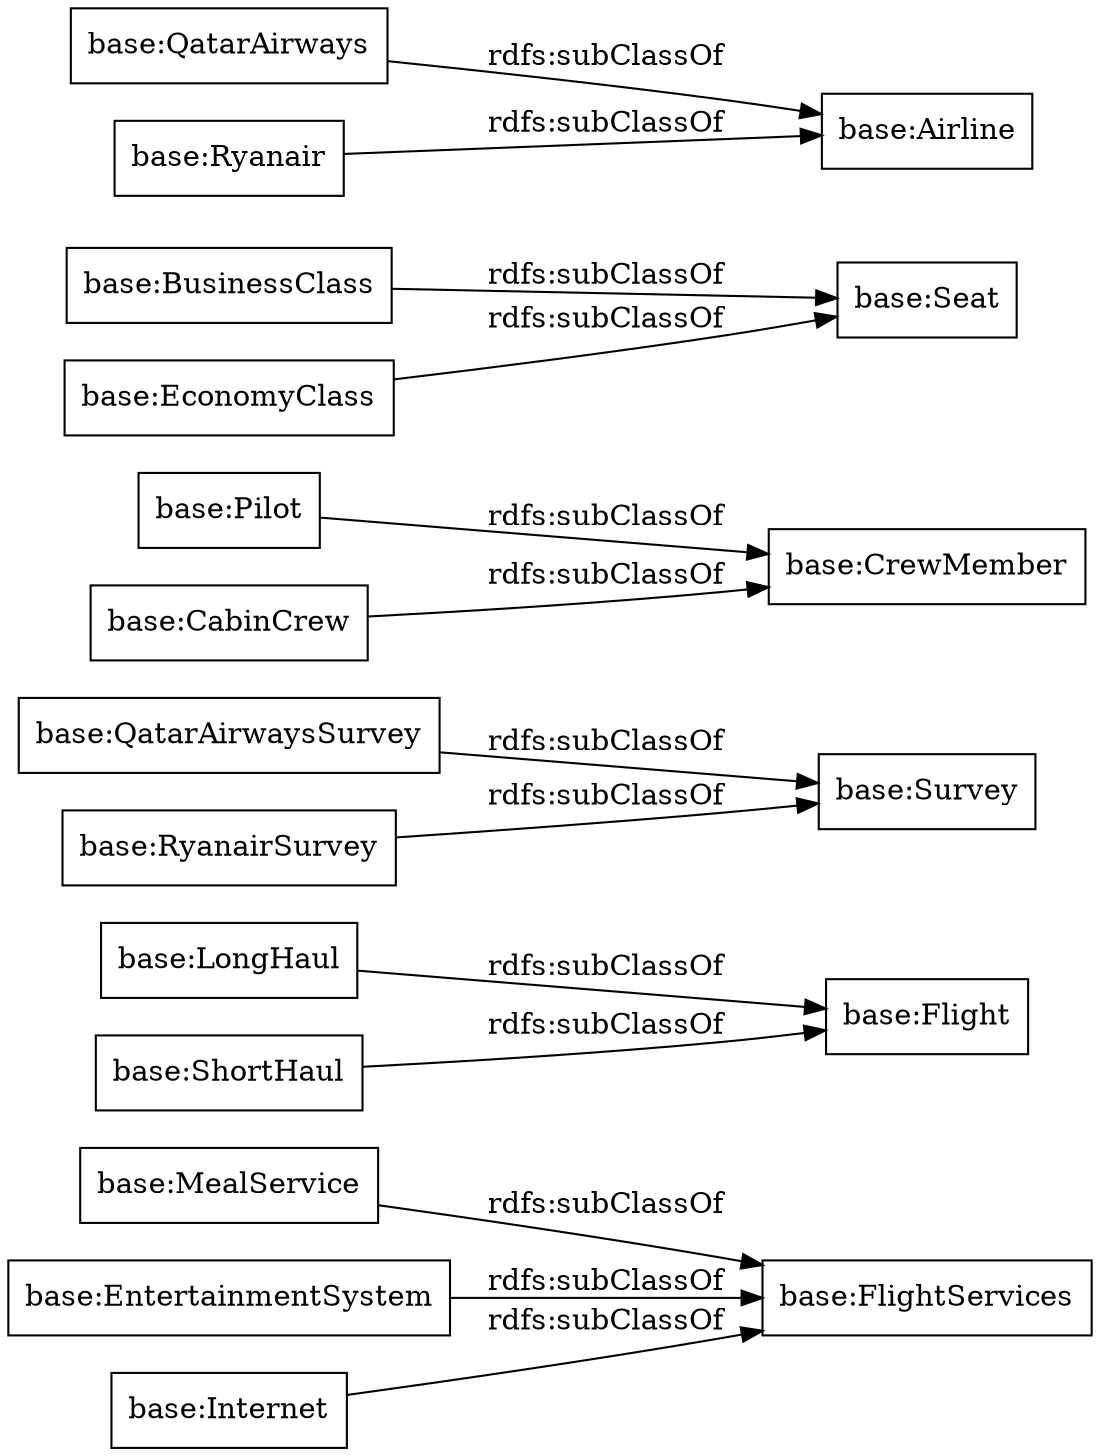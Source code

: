 digraph ar2dtool_diagram { 
rankdir=LR;
size="1000"
node [shape = rectangle, color="black"]; "base:MealService" "base:LongHaul" "base:EntertainmentSystem" "base:Internet" "base:FlightServices" "base:QatarAirwaysSurvey" "base:Pilot" "base:BusinessClass" "base:Survey" "base:QatarAirways" "base:Seat" "base:ShortHaul" "base:EconomyClass" "base:Ryanair" "base:Airline" "base:Flight" "base:CrewMember" "base:RyanairSurvey" "base:CabinCrew" ; /*classes style*/
	"base:Pilot" -> "base:CrewMember" [ label = "rdfs:subClassOf" ];
	"base:CabinCrew" -> "base:CrewMember" [ label = "rdfs:subClassOf" ];
	"base:LongHaul" -> "base:Flight" [ label = "rdfs:subClassOf" ];
	"base:RyanairSurvey" -> "base:Survey" [ label = "rdfs:subClassOf" ];
	"base:QatarAirwaysSurvey" -> "base:Survey" [ label = "rdfs:subClassOf" ];
	"base:Internet" -> "base:FlightServices" [ label = "rdfs:subClassOf" ];
	"base:BusinessClass" -> "base:Seat" [ label = "rdfs:subClassOf" ];
	"base:QatarAirways" -> "base:Airline" [ label = "rdfs:subClassOf" ];
	"base:EntertainmentSystem" -> "base:FlightServices" [ label = "rdfs:subClassOf" ];
	"base:ShortHaul" -> "base:Flight" [ label = "rdfs:subClassOf" ];
	"base:Ryanair" -> "base:Airline" [ label = "rdfs:subClassOf" ];
	"base:EconomyClass" -> "base:Seat" [ label = "rdfs:subClassOf" ];
	"base:MealService" -> "base:FlightServices" [ label = "rdfs:subClassOf" ];

}
